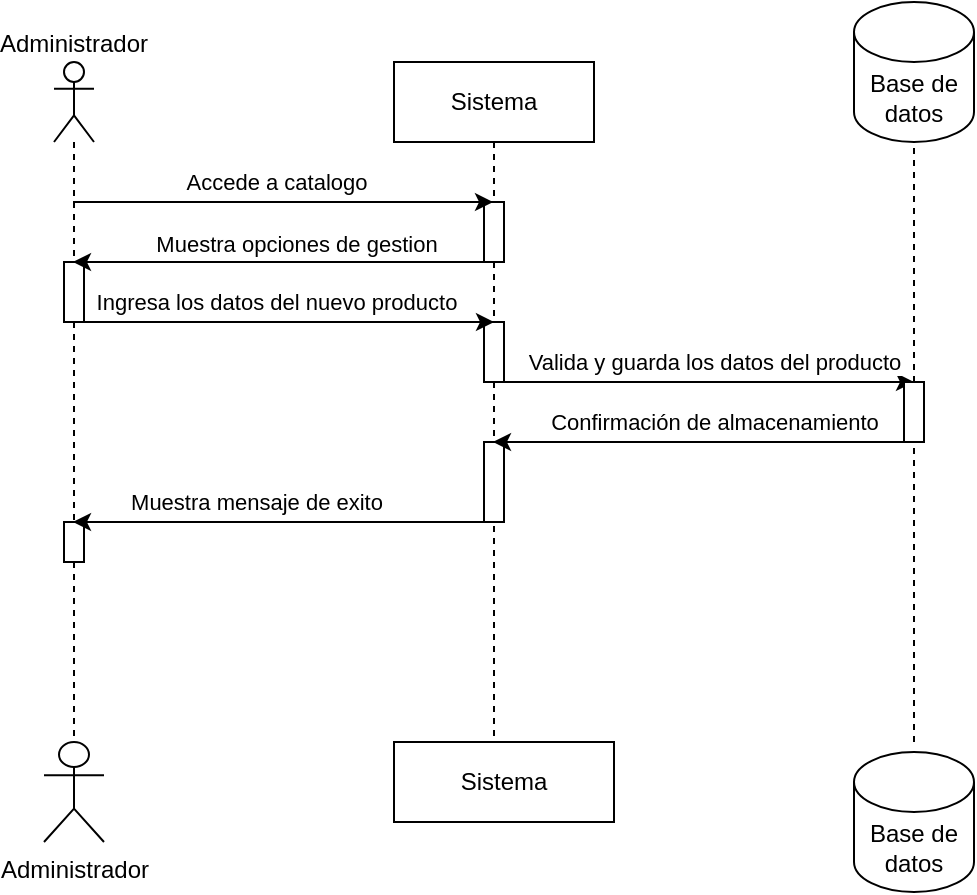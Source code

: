 <mxfile version="26.1.0">
  <diagram name="Page-1" id="2YBvvXClWsGukQMizWep">
    <mxGraphModel grid="1" page="1" gridSize="10" guides="1" tooltips="1" connect="1" arrows="1" fold="1" pageScale="1" pageWidth="850" pageHeight="1100" math="0" shadow="0">
      <root>
        <mxCell id="0" />
        <mxCell id="1" parent="0" />
        <mxCell id="vooGNpIg4JtQKSrzOWb7-1" value="Administrador" style="shape=umlLifeline;perimeter=lifelinePerimeter;whiteSpace=wrap;html=1;container=1;dropTarget=0;collapsible=0;recursiveResize=0;outlineConnect=0;portConstraint=eastwest;newEdgeStyle={&quot;curved&quot;:0,&quot;rounded&quot;:0};participant=umlActor;labelPosition=center;verticalLabelPosition=top;align=center;verticalAlign=bottom;" vertex="1" parent="1">
          <mxGeometry x="110" y="170" width="20" height="340" as="geometry" />
        </mxCell>
        <mxCell id="vooGNpIg4JtQKSrzOWb7-19" value="" style="html=1;points=[[0,0,0,0,5],[0,1,0,0,-5],[1,0,0,0,5],[1,1,0,0,-5]];perimeter=orthogonalPerimeter;outlineConnect=0;targetShapes=umlLifeline;portConstraint=eastwest;newEdgeStyle={&quot;curved&quot;:0,&quot;rounded&quot;:0};" vertex="1" parent="vooGNpIg4JtQKSrzOWb7-1">
          <mxGeometry x="5" y="100" width="10" height="30" as="geometry" />
        </mxCell>
        <mxCell id="vooGNpIg4JtQKSrzOWb7-24" value="" style="html=1;points=[[0,0,0,0,5],[0,1,0,0,-5],[1,0,0,0,5],[1,1,0,0,-5]];perimeter=orthogonalPerimeter;outlineConnect=0;targetShapes=umlLifeline;portConstraint=eastwest;newEdgeStyle={&quot;curved&quot;:0,&quot;rounded&quot;:0};" vertex="1" parent="vooGNpIg4JtQKSrzOWb7-1">
          <mxGeometry x="5" y="230" width="10" height="20" as="geometry" />
        </mxCell>
        <mxCell id="vooGNpIg4JtQKSrzOWb7-2" value="Sistema" style="shape=umlLifeline;perimeter=lifelinePerimeter;whiteSpace=wrap;html=1;container=1;dropTarget=0;collapsible=0;recursiveResize=0;outlineConnect=0;portConstraint=eastwest;newEdgeStyle={&quot;curved&quot;:0,&quot;rounded&quot;:0};" vertex="1" parent="1">
          <mxGeometry x="280" y="170" width="100" height="340" as="geometry" />
        </mxCell>
        <mxCell id="vooGNpIg4JtQKSrzOWb7-16" value="" style="html=1;points=[[0,0,0,0,5],[0,1,0,0,-5],[1,0,0,0,5],[1,1,0,0,-5]];perimeter=orthogonalPerimeter;outlineConnect=0;targetShapes=umlLifeline;portConstraint=eastwest;newEdgeStyle={&quot;curved&quot;:0,&quot;rounded&quot;:0};" vertex="1" parent="vooGNpIg4JtQKSrzOWb7-2">
          <mxGeometry x="45" y="70" width="10" height="30" as="geometry" />
        </mxCell>
        <mxCell id="vooGNpIg4JtQKSrzOWb7-20" value="" style="html=1;points=[[0,0,0,0,5],[0,1,0,0,-5],[1,0,0,0,5],[1,1,0,0,-5]];perimeter=orthogonalPerimeter;outlineConnect=0;targetShapes=umlLifeline;portConstraint=eastwest;newEdgeStyle={&quot;curved&quot;:0,&quot;rounded&quot;:0};" vertex="1" parent="vooGNpIg4JtQKSrzOWb7-2">
          <mxGeometry x="45" y="130" width="10" height="30" as="geometry" />
        </mxCell>
        <mxCell id="vooGNpIg4JtQKSrzOWb7-23" value="" style="html=1;points=[[0,0,0,0,5],[0,1,0,0,-5],[1,0,0,0,5],[1,1,0,0,-5]];perimeter=orthogonalPerimeter;outlineConnect=0;targetShapes=umlLifeline;portConstraint=eastwest;newEdgeStyle={&quot;curved&quot;:0,&quot;rounded&quot;:0};" vertex="1" parent="vooGNpIg4JtQKSrzOWb7-2">
          <mxGeometry x="45" y="190" width="10" height="40" as="geometry" />
        </mxCell>
        <mxCell id="vooGNpIg4JtQKSrzOWb7-3" value="Base de datos" style="shape=cylinder3;whiteSpace=wrap;html=1;boundedLbl=1;backgroundOutline=1;size=15;" vertex="1" parent="1">
          <mxGeometry x="510" y="140" width="60" height="70" as="geometry" />
        </mxCell>
        <mxCell id="vooGNpIg4JtQKSrzOWb7-5" value="" style="endArrow=none;dashed=1;html=1;rounded=0;entryX=0.5;entryY=1;entryDx=0;entryDy=0;entryPerimeter=0;" edge="1" parent="1" source="vooGNpIg4JtQKSrzOWb7-21" target="vooGNpIg4JtQKSrzOWb7-3">
          <mxGeometry width="50" height="50" relative="1" as="geometry">
            <mxPoint x="540" y="510" as="sourcePoint" />
            <mxPoint x="600" y="420" as="targetPoint" />
          </mxGeometry>
        </mxCell>
        <mxCell id="vooGNpIg4JtQKSrzOWb7-6" value="Base de datos" style="shape=cylinder3;whiteSpace=wrap;html=1;boundedLbl=1;backgroundOutline=1;size=15;" vertex="1" parent="1">
          <mxGeometry x="510" y="515" width="60" height="70" as="geometry" />
        </mxCell>
        <mxCell id="vooGNpIg4JtQKSrzOWb7-7" value="Accede a catalogo" style="endArrow=classic;html=1;rounded=0;" edge="1" parent="1">
          <mxGeometry x="-0.043" y="10" width="50" height="50" relative="1" as="geometry">
            <mxPoint x="119.5" y="240" as="sourcePoint" />
            <mxPoint x="329.5" y="240" as="targetPoint" />
            <mxPoint x="1" as="offset" />
          </mxGeometry>
        </mxCell>
        <mxCell id="vooGNpIg4JtQKSrzOWb7-9" value="" style="endArrow=classic;html=1;rounded=0;" edge="1" parent="1" source="vooGNpIg4JtQKSrzOWb7-16">
          <mxGeometry width="50" height="50" relative="1" as="geometry">
            <mxPoint x="329.5" y="270" as="sourcePoint" />
            <mxPoint x="119.5" y="270" as="targetPoint" />
          </mxGeometry>
        </mxCell>
        <mxCell id="vooGNpIg4JtQKSrzOWb7-11" value="" style="endArrow=classic;html=1;rounded=0;" edge="1" parent="1">
          <mxGeometry width="50" height="50" relative="1" as="geometry">
            <mxPoint x="119.5" y="300" as="sourcePoint" />
            <mxPoint x="330" y="300" as="targetPoint" />
          </mxGeometry>
        </mxCell>
        <mxCell id="vooGNpIg4JtQKSrzOWb7-12" value="Ingresa los datos del nuevo producto" style="edgeLabel;html=1;align=center;verticalAlign=middle;resizable=0;points=[];" connectable="0" vertex="1" parent="vooGNpIg4JtQKSrzOWb7-11">
          <mxGeometry x="-0.435" y="4" relative="1" as="geometry">
            <mxPoint x="42" y="-6" as="offset" />
          </mxGeometry>
        </mxCell>
        <mxCell id="vooGNpIg4JtQKSrzOWb7-13" value="Valida y guarda los datos del producto" style="endArrow=classic;html=1;rounded=0;" edge="1" parent="1">
          <mxGeometry x="0.05" y="10" width="50" height="50" relative="1" as="geometry">
            <mxPoint x="329.5" y="330" as="sourcePoint" />
            <mxPoint x="540" y="330" as="targetPoint" />
            <mxPoint as="offset" />
          </mxGeometry>
        </mxCell>
        <mxCell id="vooGNpIg4JtQKSrzOWb7-14" value="Confirmación de almacenamiento" style="endArrow=classic;html=1;rounded=0;" edge="1" parent="1">
          <mxGeometry x="-0.05" y="-10" width="50" height="50" relative="1" as="geometry">
            <mxPoint x="540" y="360" as="sourcePoint" />
            <mxPoint x="329.5" y="360" as="targetPoint" />
            <mxPoint as="offset" />
          </mxGeometry>
        </mxCell>
        <mxCell id="vooGNpIg4JtQKSrzOWb7-15" value="Muestra mensaje de exito" style="endArrow=classic;html=1;rounded=0;" edge="1" parent="1">
          <mxGeometry x="0.138" y="-10" width="50" height="50" relative="1" as="geometry">
            <mxPoint x="329.5" y="400" as="sourcePoint" />
            <mxPoint x="119.5" y="400" as="targetPoint" />
            <mxPoint x="1" as="offset" />
          </mxGeometry>
        </mxCell>
        <mxCell id="vooGNpIg4JtQKSrzOWb7-17" value="" style="endArrow=classic;html=1;rounded=0;" edge="1" parent="1" target="vooGNpIg4JtQKSrzOWb7-16">
          <mxGeometry width="50" height="50" relative="1" as="geometry">
            <mxPoint x="329.5" y="270" as="sourcePoint" />
            <mxPoint x="119.5" y="270" as="targetPoint" />
          </mxGeometry>
        </mxCell>
        <mxCell id="vooGNpIg4JtQKSrzOWb7-18" value="Muestra opciones de gestion" style="edgeLabel;html=1;align=center;verticalAlign=middle;resizable=0;points=[];" connectable="0" vertex="1" parent="vooGNpIg4JtQKSrzOWb7-17">
          <mxGeometry x="-0.386" y="-1" relative="1" as="geometry">
            <mxPoint x="-99" y="-9" as="offset" />
          </mxGeometry>
        </mxCell>
        <mxCell id="vooGNpIg4JtQKSrzOWb7-22" value="" style="endArrow=none;dashed=1;html=1;rounded=0;entryX=0.5;entryY=1;entryDx=0;entryDy=0;entryPerimeter=0;" edge="1" parent="1" target="vooGNpIg4JtQKSrzOWb7-21">
          <mxGeometry width="50" height="50" relative="1" as="geometry">
            <mxPoint x="540" y="510" as="sourcePoint" />
            <mxPoint x="540" y="210" as="targetPoint" />
          </mxGeometry>
        </mxCell>
        <mxCell id="vooGNpIg4JtQKSrzOWb7-21" value="" style="html=1;points=[[0,0,0,0,5],[0,1,0,0,-5],[1,0,0,0,5],[1,1,0,0,-5]];perimeter=orthogonalPerimeter;outlineConnect=0;targetShapes=umlLifeline;portConstraint=eastwest;newEdgeStyle={&quot;curved&quot;:0,&quot;rounded&quot;:0};" vertex="1" parent="1">
          <mxGeometry x="535" y="330" width="10" height="30" as="geometry" />
        </mxCell>
        <mxCell id="vooGNpIg4JtQKSrzOWb7-25" value="Sistema" style="html=1;whiteSpace=wrap;" vertex="1" parent="1">
          <mxGeometry x="280" y="510" width="110" height="40" as="geometry" />
        </mxCell>
        <mxCell id="vooGNpIg4JtQKSrzOWb7-26" value="Administrador" style="shape=umlActor;verticalLabelPosition=bottom;verticalAlign=top;html=1;" vertex="1" parent="1">
          <mxGeometry x="105" y="510" width="30" height="50" as="geometry" />
        </mxCell>
      </root>
    </mxGraphModel>
  </diagram>
</mxfile>
